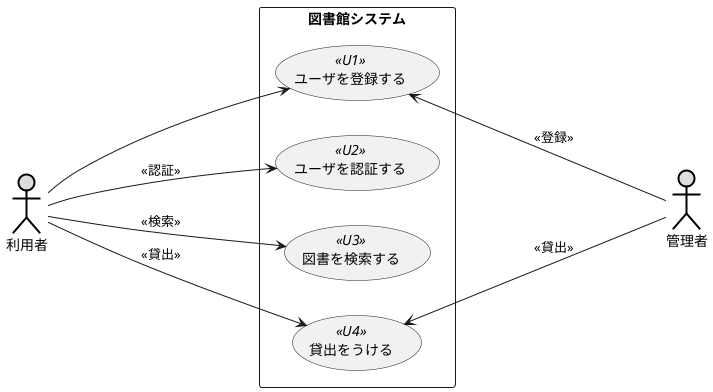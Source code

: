 @startuml 例題3
left to right direction
actor 利用者 as user #DDDDDD;line:black;line.bold;
actor 管理者 as adomin #DDDDDD;line:black;line.bold;
rectangle 図書館システム {
usecase ユーザを登録する as T << U1 >> 
usecase ユーザを認証する << U2 >>
usecase 図書を検索する << U3 >>
usecase 貸出をうける << U4 >>
}
user----> T
user----> ユーザを認証する:<<認証>>
user----> 図書を検索する:<<検索>>
user----> 貸出をうける:<<貸出>>
T <---- adomin:<<登録>>
貸出をうける <---- adomin:<<貸出>>
@enduml